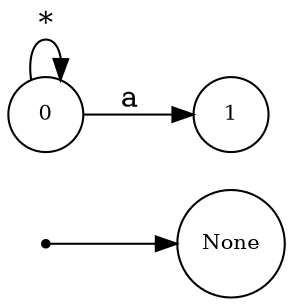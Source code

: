 digraph NFA {
  rankdir=LR;
  node [shape=circle, fontsize=10];
  __start [shape=point, label=""];
  __start -> None;
  0 [label="0"];
  1 [label="1"];
  { node [shape=doublecircle]; 1 }
  0 -> 0 [label="*"];
  0 -> 1 [label="a"];
}
